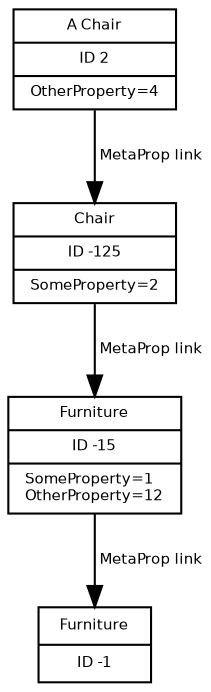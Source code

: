 digraph G {
	fontname = "Bitstream Vera Sans"
	fontsize = 8
	
	node [
		fontname = "Bitstream Vera Sans"
		fontsize = 7
		shape = "record"	
	]
	
	edge [
		fontname = "Bitstream Vera Sans"
		fontsize = 7
		label = " MetaProp link"
	]
	
	Object [
		label = "{Furniture|ID -1}"
	]
	
	Furniture [
		label = "{Furniture|ID -15|SomeProperty=1\lOtherProperty=12}"
	]
		
	Chair [
		label = "{Chair|ID -125|SomeProperty=2}"
	]	
	
	A_Chair [
		label = "{A Chair|ID 2|OtherProperty=4}"
	]
	
	Furniture -> Object
	Chair -> Furniture
	A_Chair -> Chair
}